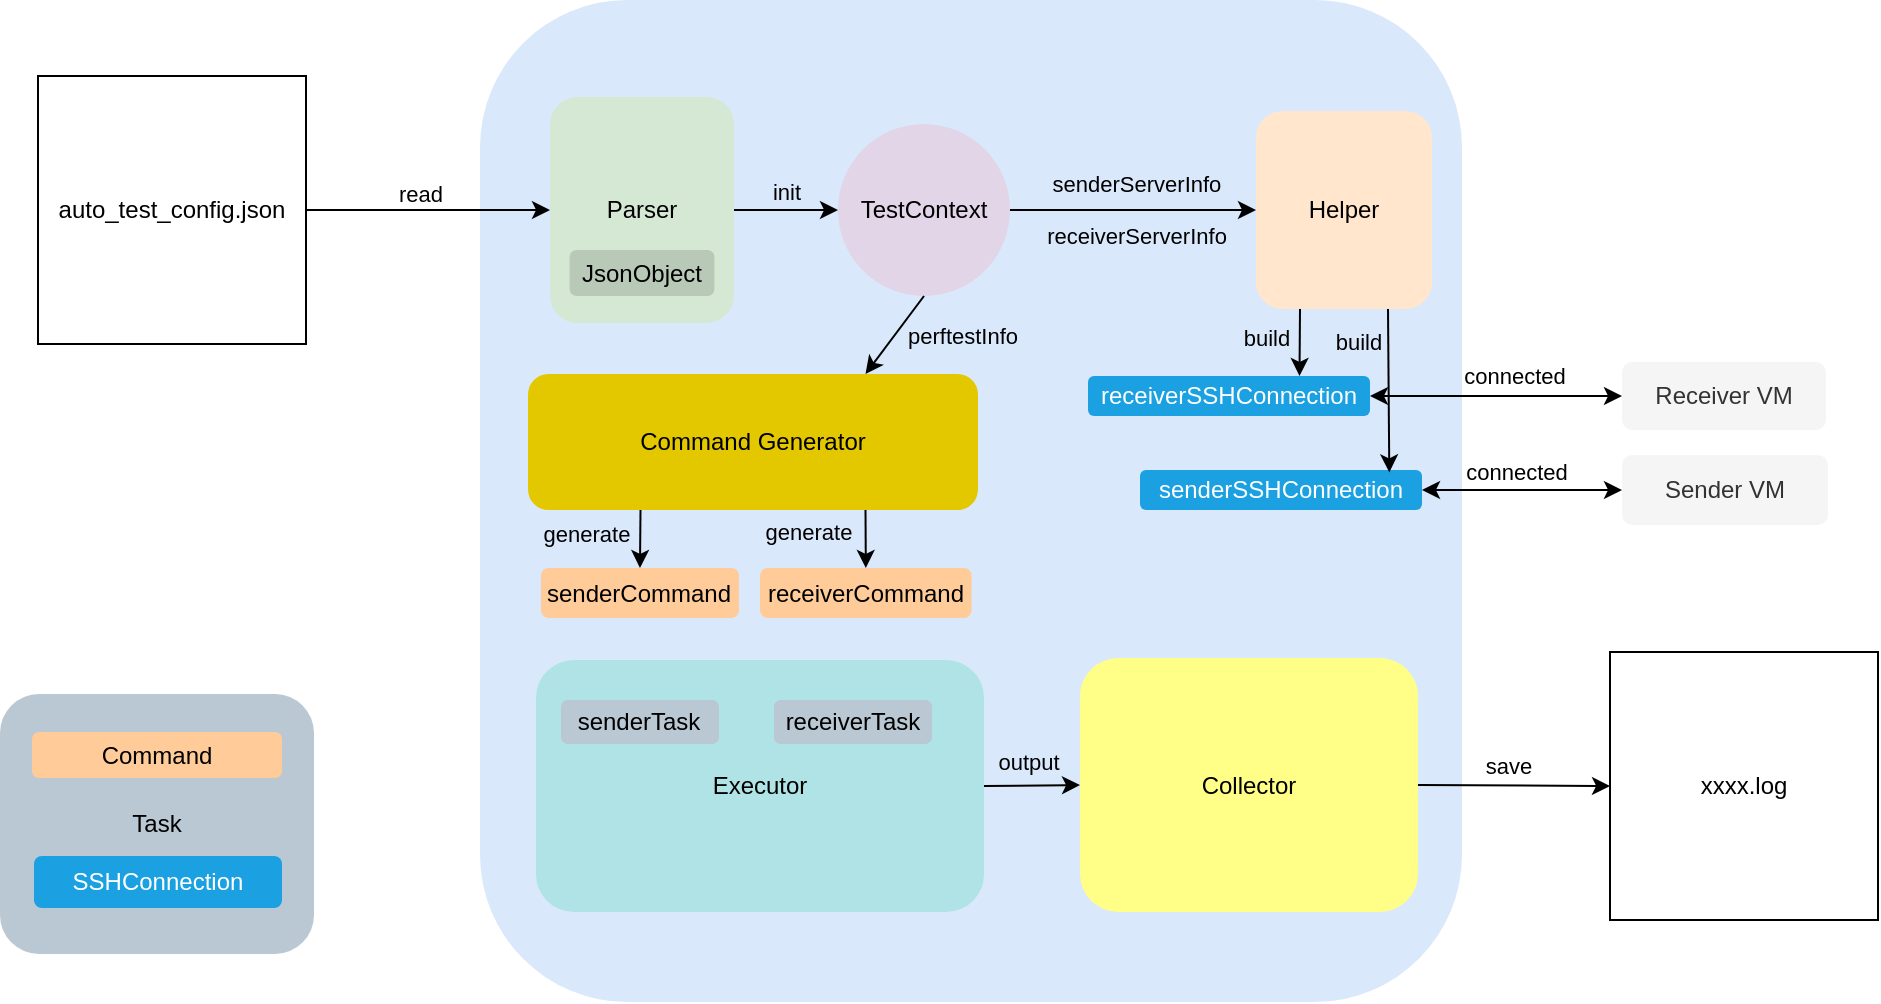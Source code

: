 <mxfile version="26.2.14">
  <diagram name="第 1 页" id="dzfcZF65v0UzPaTvS6za">
    <mxGraphModel dx="1968" dy="666" grid="0" gridSize="10" guides="1" tooltips="1" connect="1" arrows="1" fold="1" page="1" pageScale="1" pageWidth="827" pageHeight="1169" math="0" shadow="0">
      <root>
        <mxCell id="0" />
        <mxCell id="1" parent="0" />
        <mxCell id="91NZkWHNpWLfjQQ4ggwQ-67" value="Task" style="rounded=1;whiteSpace=wrap;html=1;fillColor=#bac8d3;strokeColor=none;" vertex="1" parent="1">
          <mxGeometry x="-41" y="526" width="157" height="130" as="geometry" />
        </mxCell>
        <mxCell id="91NZkWHNpWLfjQQ4ggwQ-1" value="" style="rounded=1;whiteSpace=wrap;html=1;strokeColor=none;fillColor=#dae8fc;" vertex="1" parent="1">
          <mxGeometry x="199" y="179" width="491" height="501" as="geometry" />
        </mxCell>
        <mxCell id="91NZkWHNpWLfjQQ4ggwQ-2" value="Parser" style="rounded=1;whiteSpace=wrap;html=1;strokeColor=none;fillColor=#d5e8d4;" vertex="1" parent="1">
          <mxGeometry x="234" y="227.5" width="92" height="113" as="geometry" />
        </mxCell>
        <mxCell id="91NZkWHNpWLfjQQ4ggwQ-3" value="auto_test_config.json" style="whiteSpace=wrap;html=1;aspect=fixed;" vertex="1" parent="1">
          <mxGeometry x="-22" y="217" width="134" height="134" as="geometry" />
        </mxCell>
        <mxCell id="91NZkWHNpWLfjQQ4ggwQ-4" value="" style="endArrow=classic;html=1;rounded=0;exitX=1;exitY=0.5;exitDx=0;exitDy=0;entryX=0;entryY=0.5;entryDx=0;entryDy=0;" edge="1" parent="1" source="91NZkWHNpWLfjQQ4ggwQ-3" target="91NZkWHNpWLfjQQ4ggwQ-2">
          <mxGeometry width="50" height="50" relative="1" as="geometry">
            <mxPoint x="-28" y="448" as="sourcePoint" />
            <mxPoint x="22" y="398" as="targetPoint" />
          </mxGeometry>
        </mxCell>
        <mxCell id="91NZkWHNpWLfjQQ4ggwQ-10" value="read" style="edgeLabel;html=1;align=center;verticalAlign=middle;resizable=0;points=[];" vertex="1" connectable="0" parent="91NZkWHNpWLfjQQ4ggwQ-4">
          <mxGeometry x="-0.115" relative="1" as="geometry">
            <mxPoint x="3" y="-8" as="offset" />
          </mxGeometry>
        </mxCell>
        <mxCell id="91NZkWHNpWLfjQQ4ggwQ-5" value="TestContext" style="ellipse;whiteSpace=wrap;html=1;aspect=fixed;strokeColor=none;fillColor=#e1d5e7;" vertex="1" parent="1">
          <mxGeometry x="378" y="241" width="86" height="86" as="geometry" />
        </mxCell>
        <mxCell id="91NZkWHNpWLfjQQ4ggwQ-6" value="" style="endArrow=classic;html=1;rounded=0;exitX=1;exitY=0.5;exitDx=0;exitDy=0;entryX=0;entryY=0.5;entryDx=0;entryDy=0;" edge="1" parent="1" source="91NZkWHNpWLfjQQ4ggwQ-2" target="91NZkWHNpWLfjQQ4ggwQ-5">
          <mxGeometry width="50" height="50" relative="1" as="geometry">
            <mxPoint x="92" y="472" as="sourcePoint" />
            <mxPoint x="142" y="422" as="targetPoint" />
          </mxGeometry>
        </mxCell>
        <mxCell id="91NZkWHNpWLfjQQ4ggwQ-7" value="&lt;div&gt;&lt;br&gt;&lt;/div&gt;init" style="edgeLabel;html=1;align=center;verticalAlign=middle;resizable=0;points=[];labelBackgroundColor=none;" vertex="1" connectable="0" parent="91NZkWHNpWLfjQQ4ggwQ-6">
          <mxGeometry x="0.038" y="-2" relative="1" as="geometry">
            <mxPoint x="-1" y="-18" as="offset" />
          </mxGeometry>
        </mxCell>
        <mxCell id="91NZkWHNpWLfjQQ4ggwQ-11" value="JsonObject" style="rounded=1;whiteSpace=wrap;html=1;fillColor=#B9C9B8;strokeColor=none;" vertex="1" parent="1">
          <mxGeometry x="243.81" y="304" width="72.37" height="23" as="geometry" />
        </mxCell>
        <mxCell id="91NZkWHNpWLfjQQ4ggwQ-14" value="Helper" style="rounded=1;whiteSpace=wrap;html=1;fillColor=#ffe6cc;strokeColor=none;" vertex="1" parent="1">
          <mxGeometry x="587" y="234.5" width="88" height="99" as="geometry" />
        </mxCell>
        <mxCell id="91NZkWHNpWLfjQQ4ggwQ-16" value="Sender VM" style="rounded=1;whiteSpace=wrap;html=1;fillColor=#f5f5f5;strokeColor=none;fontColor=#333333;" vertex="1" parent="1">
          <mxGeometry x="770" y="406.5" width="103" height="35" as="geometry" />
        </mxCell>
        <mxCell id="91NZkWHNpWLfjQQ4ggwQ-17" value="Receiver VM" style="rounded=1;whiteSpace=wrap;html=1;fillColor=#f5f5f5;strokeColor=none;fontColor=#333333;" vertex="1" parent="1">
          <mxGeometry x="770" y="360" width="102" height="34" as="geometry" />
        </mxCell>
        <mxCell id="91NZkWHNpWLfjQQ4ggwQ-19" value="" style="endArrow=classic;html=1;rounded=0;exitX=1;exitY=0.5;exitDx=0;exitDy=0;entryX=0;entryY=0.5;entryDx=0;entryDy=0;" edge="1" parent="1" source="91NZkWHNpWLfjQQ4ggwQ-5" target="91NZkWHNpWLfjQQ4ggwQ-14">
          <mxGeometry width="50" height="50" relative="1" as="geometry">
            <mxPoint x="81" y="432" as="sourcePoint" />
            <mxPoint x="131" y="382" as="targetPoint" />
          </mxGeometry>
        </mxCell>
        <mxCell id="91NZkWHNpWLfjQQ4ggwQ-20" value="senderServerInfo&lt;div&gt;&lt;br&gt;&lt;/div&gt;&lt;div&gt;receiverServerInfo&lt;/div&gt;" style="edgeLabel;html=1;align=center;verticalAlign=middle;resizable=0;points=[];labelBackgroundColor=none;" vertex="1" connectable="0" parent="91NZkWHNpWLfjQQ4ggwQ-19">
          <mxGeometry x="0.12" y="1" relative="1" as="geometry">
            <mxPoint x="-6" y="1" as="offset" />
          </mxGeometry>
        </mxCell>
        <mxCell id="91NZkWHNpWLfjQQ4ggwQ-21" value="senderSSHConnection" style="rounded=1;whiteSpace=wrap;html=1;fillColor=#1ba1e2;fontColor=#ffffff;strokeColor=none;" vertex="1" parent="1">
          <mxGeometry x="529" y="414" width="141" height="20" as="geometry" />
        </mxCell>
        <mxCell id="91NZkWHNpWLfjQQ4ggwQ-22" value="receiverSSHConnection" style="rounded=1;whiteSpace=wrap;html=1;fillColor=#1ba1e2;fontColor=#ffffff;strokeColor=none;" vertex="1" parent="1">
          <mxGeometry x="503" y="367" width="141" height="20" as="geometry" />
        </mxCell>
        <mxCell id="91NZkWHNpWLfjQQ4ggwQ-24" value="" style="endArrow=classic;html=1;rounded=0;exitX=0.25;exitY=1;exitDx=0;exitDy=0;entryX=0.75;entryY=0;entryDx=0;entryDy=0;" edge="1" parent="1" source="91NZkWHNpWLfjQQ4ggwQ-14" target="91NZkWHNpWLfjQQ4ggwQ-22">
          <mxGeometry width="50" height="50" relative="1" as="geometry">
            <mxPoint x="789" y="504" as="sourcePoint" />
            <mxPoint x="839" y="454" as="targetPoint" />
          </mxGeometry>
        </mxCell>
        <mxCell id="91NZkWHNpWLfjQQ4ggwQ-27" value="build" style="edgeLabel;html=1;align=center;verticalAlign=middle;resizable=0;points=[];labelBackgroundColor=none;" vertex="1" connectable="0" parent="91NZkWHNpWLfjQQ4ggwQ-24">
          <mxGeometry x="-0.176" y="1" relative="1" as="geometry">
            <mxPoint x="-18" as="offset" />
          </mxGeometry>
        </mxCell>
        <mxCell id="91NZkWHNpWLfjQQ4ggwQ-26" value="" style="endArrow=classic;html=1;rounded=0;exitX=0.75;exitY=1;exitDx=0;exitDy=0;entryX=0.884;entryY=0.06;entryDx=0;entryDy=0;entryPerimeter=0;" edge="1" parent="1" source="91NZkWHNpWLfjQQ4ggwQ-14" target="91NZkWHNpWLfjQQ4ggwQ-21">
          <mxGeometry width="50" height="50" relative="1" as="geometry">
            <mxPoint x="129" y="464" as="sourcePoint" />
            <mxPoint x="179" y="414" as="targetPoint" />
          </mxGeometry>
        </mxCell>
        <mxCell id="91NZkWHNpWLfjQQ4ggwQ-28" value="build" style="edgeLabel;html=1;align=center;verticalAlign=middle;resizable=0;points=[];labelBackgroundColor=none;" vertex="1" connectable="0" parent="91NZkWHNpWLfjQQ4ggwQ-26">
          <mxGeometry x="-0.42" relative="1" as="geometry">
            <mxPoint x="-15" y="-7" as="offset" />
          </mxGeometry>
        </mxCell>
        <mxCell id="91NZkWHNpWLfjQQ4ggwQ-29" value="" style="endArrow=classic;startArrow=classic;html=1;rounded=0;entryX=0;entryY=0.5;entryDx=0;entryDy=0;exitX=1;exitY=0.5;exitDx=0;exitDy=0;" edge="1" parent="1" source="91NZkWHNpWLfjQQ4ggwQ-22" target="91NZkWHNpWLfjQQ4ggwQ-17">
          <mxGeometry width="50" height="50" relative="1" as="geometry">
            <mxPoint x="685" y="419" as="sourcePoint" />
            <mxPoint x="735" y="369" as="targetPoint" />
          </mxGeometry>
        </mxCell>
        <mxCell id="91NZkWHNpWLfjQQ4ggwQ-32" value="connected" style="edgeLabel;html=1;align=center;verticalAlign=middle;resizable=0;points=[];fontColor=default;labelBackgroundColor=none;" vertex="1" connectable="0" parent="91NZkWHNpWLfjQQ4ggwQ-29">
          <mxGeometry x="0.124" y="-2" relative="1" as="geometry">
            <mxPoint x="1" y="-12" as="offset" />
          </mxGeometry>
        </mxCell>
        <mxCell id="91NZkWHNpWLfjQQ4ggwQ-31" value="" style="endArrow=classic;startArrow=classic;html=1;rounded=0;exitX=1;exitY=0.5;exitDx=0;exitDy=0;entryX=0;entryY=0.5;entryDx=0;entryDy=0;" edge="1" parent="1" source="91NZkWHNpWLfjQQ4ggwQ-21" target="91NZkWHNpWLfjQQ4ggwQ-16">
          <mxGeometry width="50" height="50" relative="1" as="geometry">
            <mxPoint x="747" y="462" as="sourcePoint" />
            <mxPoint x="754" y="406" as="targetPoint" />
          </mxGeometry>
        </mxCell>
        <mxCell id="91NZkWHNpWLfjQQ4ggwQ-33" value="connected" style="edgeLabel;html=1;align=center;verticalAlign=middle;resizable=0;points=[];labelBackgroundColor=none;" vertex="1" connectable="0" parent="91NZkWHNpWLfjQQ4ggwQ-31">
          <mxGeometry x="-0.238" y="2" relative="1" as="geometry">
            <mxPoint x="9" y="-7" as="offset" />
          </mxGeometry>
        </mxCell>
        <mxCell id="91NZkWHNpWLfjQQ4ggwQ-34" value="Command Generator" style="rounded=1;whiteSpace=wrap;html=1;fillColor=#e3c800;fontColor=#000000;strokeColor=none;" vertex="1" parent="1">
          <mxGeometry x="223" y="366" width="225" height="68" as="geometry" />
        </mxCell>
        <mxCell id="91NZkWHNpWLfjQQ4ggwQ-35" value="" style="endArrow=classic;html=1;rounded=0;entryX=0.75;entryY=0;entryDx=0;entryDy=0;exitX=0.5;exitY=1;exitDx=0;exitDy=0;" edge="1" parent="1" source="91NZkWHNpWLfjQQ4ggwQ-5" target="91NZkWHNpWLfjQQ4ggwQ-34">
          <mxGeometry width="50" height="50" relative="1" as="geometry">
            <mxPoint x="391" y="314" as="sourcePoint" />
            <mxPoint x="158" y="417" as="targetPoint" />
          </mxGeometry>
        </mxCell>
        <mxCell id="91NZkWHNpWLfjQQ4ggwQ-36" value="perftestInfo" style="edgeLabel;html=1;align=center;verticalAlign=middle;resizable=0;points=[];labelBackgroundColor=none;" vertex="1" connectable="0" parent="91NZkWHNpWLfjQQ4ggwQ-35">
          <mxGeometry x="0.018" y="1" relative="1" as="geometry">
            <mxPoint x="33" y="-1" as="offset" />
          </mxGeometry>
        </mxCell>
        <mxCell id="91NZkWHNpWLfjQQ4ggwQ-37" value="Executor" style="rounded=1;whiteSpace=wrap;html=1;fillColor=#b0e3e6;strokeColor=none;" vertex="1" parent="1">
          <mxGeometry x="227" y="509" width="224" height="126" as="geometry" />
        </mxCell>
        <mxCell id="91NZkWHNpWLfjQQ4ggwQ-40" value="receiverTask" style="rounded=1;whiteSpace=wrap;html=1;fillColor=#bac8d3;strokeColor=none;" vertex="1" parent="1">
          <mxGeometry x="346" y="529" width="79" height="22" as="geometry" />
        </mxCell>
        <mxCell id="91NZkWHNpWLfjQQ4ggwQ-48" value="senderCommand" style="rounded=1;whiteSpace=wrap;html=1;fillColor=#ffcc99;strokeColor=none;" vertex="1" parent="1">
          <mxGeometry x="229.49" y="463" width="99" height="25" as="geometry" />
        </mxCell>
        <mxCell id="91NZkWHNpWLfjQQ4ggwQ-50" value="receiverCommand" style="rounded=1;whiteSpace=wrap;html=1;fillColor=#ffcc99;strokeColor=none;" vertex="1" parent="1">
          <mxGeometry x="339" y="463" width="105.82" height="25" as="geometry" />
        </mxCell>
        <mxCell id="91NZkWHNpWLfjQQ4ggwQ-52" value="senderTask" style="rounded=1;whiteSpace=wrap;html=1;fillColor=#bac8d3;strokeColor=none;" vertex="1" parent="1">
          <mxGeometry x="239.49" y="529" width="79" height="22" as="geometry" />
        </mxCell>
        <mxCell id="91NZkWHNpWLfjQQ4ggwQ-53" value="" style="endArrow=classic;html=1;rounded=0;exitX=0.25;exitY=1;exitDx=0;exitDy=0;entryX=0.5;entryY=0;entryDx=0;entryDy=0;" edge="1" parent="1" source="91NZkWHNpWLfjQQ4ggwQ-34" target="91NZkWHNpWLfjQQ4ggwQ-48">
          <mxGeometry width="50" height="50" relative="1" as="geometry">
            <mxPoint x="86" y="510" as="sourcePoint" />
            <mxPoint x="136" y="460" as="targetPoint" />
          </mxGeometry>
        </mxCell>
        <mxCell id="91NZkWHNpWLfjQQ4ggwQ-55" value="generate" style="edgeLabel;html=1;align=center;verticalAlign=middle;resizable=0;points=[];labelBackgroundColor=none;" vertex="1" connectable="0" parent="91NZkWHNpWLfjQQ4ggwQ-53">
          <mxGeometry x="-0.172" y="-1" relative="1" as="geometry">
            <mxPoint x="-26" as="offset" />
          </mxGeometry>
        </mxCell>
        <mxCell id="91NZkWHNpWLfjQQ4ggwQ-54" value="" style="endArrow=classic;html=1;rounded=0;exitX=0.75;exitY=1;exitDx=0;exitDy=0;entryX=0.5;entryY=0;entryDx=0;entryDy=0;" edge="1" parent="1" source="91NZkWHNpWLfjQQ4ggwQ-34" target="91NZkWHNpWLfjQQ4ggwQ-50">
          <mxGeometry width="50" height="50" relative="1" as="geometry">
            <mxPoint x="385" y="442" as="sourcePoint" />
            <mxPoint x="385" y="471" as="targetPoint" />
          </mxGeometry>
        </mxCell>
        <mxCell id="91NZkWHNpWLfjQQ4ggwQ-56" value="generate" style="edgeLabel;html=1;align=center;verticalAlign=middle;resizable=0;points=[];labelBackgroundColor=none;" vertex="1" connectable="0" parent="91NZkWHNpWLfjQQ4ggwQ-54">
          <mxGeometry x="-0.393" y="1" relative="1" as="geometry">
            <mxPoint x="-30" y="2" as="offset" />
          </mxGeometry>
        </mxCell>
        <mxCell id="91NZkWHNpWLfjQQ4ggwQ-57" value="Collector" style="rounded=1;whiteSpace=wrap;html=1;strokeColor=none;fillColor=#ffff88;" vertex="1" parent="1">
          <mxGeometry x="499" y="508" width="169" height="127" as="geometry" />
        </mxCell>
        <mxCell id="91NZkWHNpWLfjQQ4ggwQ-61" value="xxxx.log" style="whiteSpace=wrap;html=1;aspect=fixed;" vertex="1" parent="1">
          <mxGeometry x="764" y="505" width="134" height="134" as="geometry" />
        </mxCell>
        <mxCell id="91NZkWHNpWLfjQQ4ggwQ-62" value="" style="endArrow=classic;html=1;rounded=0;exitX=1;exitY=0.5;exitDx=0;exitDy=0;entryX=0;entryY=0.5;entryDx=0;entryDy=0;" edge="1" parent="1" source="91NZkWHNpWLfjQQ4ggwQ-57" target="91NZkWHNpWLfjQQ4ggwQ-61">
          <mxGeometry width="50" height="50" relative="1" as="geometry">
            <mxPoint x="696" y="729" as="sourcePoint" />
            <mxPoint x="746" y="679" as="targetPoint" />
          </mxGeometry>
        </mxCell>
        <mxCell id="91NZkWHNpWLfjQQ4ggwQ-63" value="save" style="edgeLabel;html=1;align=center;verticalAlign=middle;resizable=0;points=[];" vertex="1" connectable="0" parent="91NZkWHNpWLfjQQ4ggwQ-62">
          <mxGeometry x="-0.083" y="-1" relative="1" as="geometry">
            <mxPoint x="1" y="-11" as="offset" />
          </mxGeometry>
        </mxCell>
        <mxCell id="91NZkWHNpWLfjQQ4ggwQ-64" value="" style="endArrow=classic;html=1;rounded=0;entryX=0;entryY=0.5;entryDx=0;entryDy=0;exitX=1;exitY=0.5;exitDx=0;exitDy=0;" edge="1" parent="1" source="91NZkWHNpWLfjQQ4ggwQ-37" target="91NZkWHNpWLfjQQ4ggwQ-57">
          <mxGeometry width="50" height="50" relative="1" as="geometry">
            <mxPoint x="465" y="769" as="sourcePoint" />
            <mxPoint x="515" y="719" as="targetPoint" />
          </mxGeometry>
        </mxCell>
        <mxCell id="91NZkWHNpWLfjQQ4ggwQ-65" value="output" style="edgeLabel;html=1;align=center;verticalAlign=middle;resizable=0;points=[];labelBackgroundColor=none;" vertex="1" connectable="0" parent="91NZkWHNpWLfjQQ4ggwQ-64">
          <mxGeometry x="0.108" relative="1" as="geometry">
            <mxPoint x="-5" y="-12" as="offset" />
          </mxGeometry>
        </mxCell>
        <mxCell id="91NZkWHNpWLfjQQ4ggwQ-68" value="Command" style="rounded=1;whiteSpace=wrap;html=1;fillColor=#ffcc99;strokeColor=none;" vertex="1" parent="1">
          <mxGeometry x="-25" y="545" width="125" height="23" as="geometry" />
        </mxCell>
        <mxCell id="91NZkWHNpWLfjQQ4ggwQ-69" value="SSHConnection" style="rounded=1;whiteSpace=wrap;html=1;fillColor=#1ba1e2;fontColor=#ffffff;strokeColor=none;" vertex="1" parent="1">
          <mxGeometry x="-24" y="607" width="124" height="26" as="geometry" />
        </mxCell>
      </root>
    </mxGraphModel>
  </diagram>
</mxfile>
